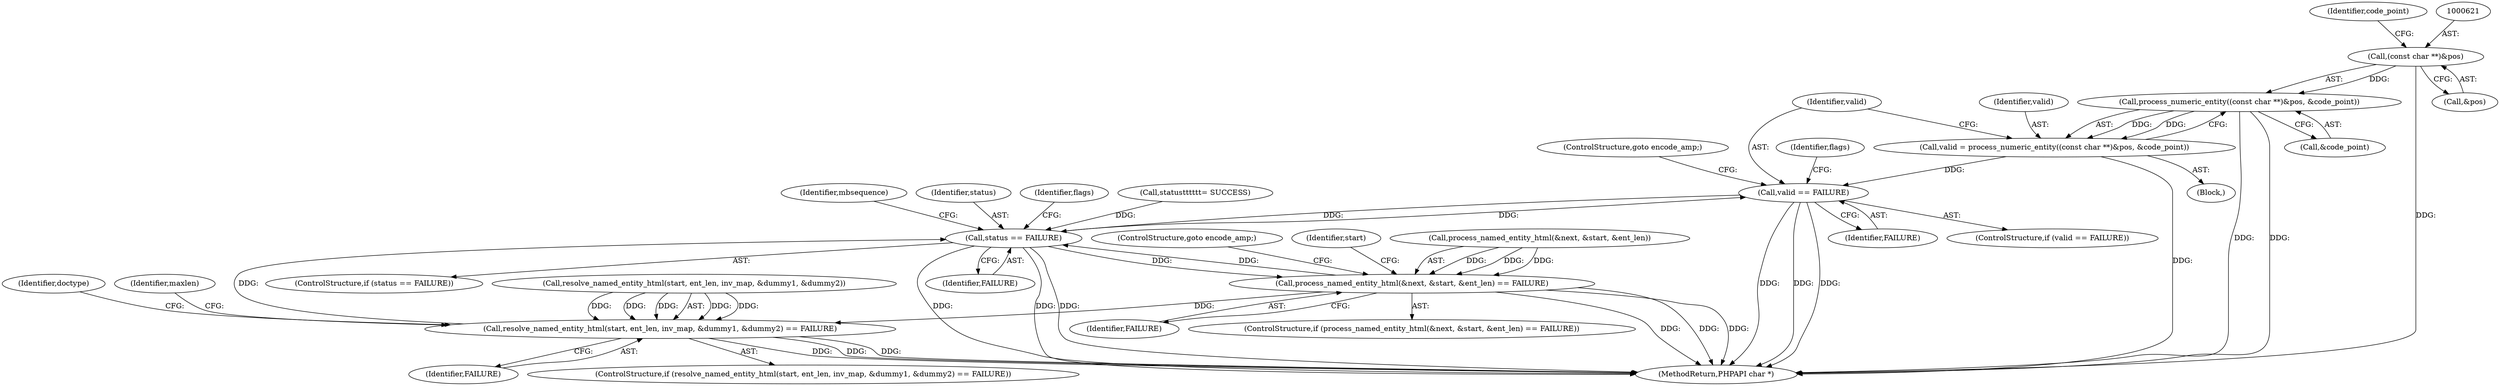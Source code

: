 digraph "0_php-src_0da8b8b801f9276359262f1ef8274c7812d3dfda?w=1_5@pointer" {
"1000620" [label="(Call,(const char **)&pos)"];
"1000619" [label="(Call,process_numeric_entity((const char **)&pos, &code_point))"];
"1000617" [label="(Call,valid = process_numeric_entity((const char **)&pos, &code_point))"];
"1000627" [label="(Call,valid == FAILURE)"];
"1000330" [label="(Call,status == FAILURE)"];
"1000668" [label="(Call,process_named_entity_html(&next, &start, &ent_len) == FAILURE)"];
"1000679" [label="(Call,resolve_named_entity_html(start, ent_len, inv_map, &dummy1, &dummy2) == FAILURE)"];
"1000667" [label="(ControlStructure,if (process_named_entity_html(&next, &start, &ent_len) == FAILURE))"];
"1000677" [label="(ControlStructure,goto encode_amp;)"];
"1000791" [label="(MethodReturn,PHPAPI char *)"];
"1000370" [label="(Identifier,mbsequence)"];
"1000330" [label="(Call,status == FAILURE)"];
"1000633" [label="(Identifier,flags)"];
"1000617" [label="(Call,valid = process_numeric_entity((const char **)&pos, &code_point))"];
"1000681" [label="(Identifier,start)"];
"1000622" [label="(Call,&pos)"];
"1000618" [label="(Identifier,valid)"];
"1000627" [label="(Call,valid == FAILURE)"];
"1000331" [label="(Identifier,status)"];
"1000603" [label="(Block,)"];
"1000629" [label="(Identifier,FAILURE)"];
"1000332" [label="(Identifier,FAILURE)"];
"1000628" [label="(Identifier,valid)"];
"1000680" [label="(Call,resolve_named_entity_html(start, ent_len, inv_map, &dummy1, &dummy2))"];
"1000694" [label="(Identifier,doctype)"];
"1000688" [label="(Identifier,FAILURE)"];
"1000626" [label="(ControlStructure,if (valid == FAILURE))"];
"1000678" [label="(ControlStructure,if (resolve_named_entity_html(start, ent_len, inv_map, &dummy1, &dummy2) == FAILURE))"];
"1000630" [label="(ControlStructure,goto encode_amp;)"];
"1000676" [label="(Identifier,FAILURE)"];
"1000679" [label="(Call,resolve_named_entity_html(start, ent_len, inv_map, &dummy1, &dummy2) == FAILURE)"];
"1000329" [label="(ControlStructure,if (status == FAILURE))"];
"1000619" [label="(Call,process_numeric_entity((const char **)&pos, &code_point))"];
"1000620" [label="(Call,(const char **)&pos)"];
"1000625" [label="(Identifier,code_point)"];
"1000669" [label="(Call,process_named_entity_html(&next, &start, &ent_len))"];
"1000336" [label="(Identifier,flags)"];
"1000668" [label="(Call,process_named_entity_html(&next, &start, &ent_len) == FAILURE)"];
"1000728" [label="(Identifier,maxlen)"];
"1000624" [label="(Call,&code_point)"];
"1000296" [label="(Call,status\t\t\t\t\t\t= SUCCESS)"];
"1000620" -> "1000619"  [label="AST: "];
"1000620" -> "1000622"  [label="CFG: "];
"1000621" -> "1000620"  [label="AST: "];
"1000622" -> "1000620"  [label="AST: "];
"1000625" -> "1000620"  [label="CFG: "];
"1000620" -> "1000791"  [label="DDG: "];
"1000620" -> "1000619"  [label="DDG: "];
"1000619" -> "1000617"  [label="AST: "];
"1000619" -> "1000624"  [label="CFG: "];
"1000624" -> "1000619"  [label="AST: "];
"1000617" -> "1000619"  [label="CFG: "];
"1000619" -> "1000791"  [label="DDG: "];
"1000619" -> "1000791"  [label="DDG: "];
"1000619" -> "1000617"  [label="DDG: "];
"1000619" -> "1000617"  [label="DDG: "];
"1000617" -> "1000603"  [label="AST: "];
"1000618" -> "1000617"  [label="AST: "];
"1000628" -> "1000617"  [label="CFG: "];
"1000617" -> "1000791"  [label="DDG: "];
"1000617" -> "1000627"  [label="DDG: "];
"1000627" -> "1000626"  [label="AST: "];
"1000627" -> "1000629"  [label="CFG: "];
"1000628" -> "1000627"  [label="AST: "];
"1000629" -> "1000627"  [label="AST: "];
"1000630" -> "1000627"  [label="CFG: "];
"1000633" -> "1000627"  [label="CFG: "];
"1000627" -> "1000791"  [label="DDG: "];
"1000627" -> "1000791"  [label="DDG: "];
"1000627" -> "1000791"  [label="DDG: "];
"1000627" -> "1000330"  [label="DDG: "];
"1000330" -> "1000627"  [label="DDG: "];
"1000330" -> "1000329"  [label="AST: "];
"1000330" -> "1000332"  [label="CFG: "];
"1000331" -> "1000330"  [label="AST: "];
"1000332" -> "1000330"  [label="AST: "];
"1000336" -> "1000330"  [label="CFG: "];
"1000370" -> "1000330"  [label="CFG: "];
"1000330" -> "1000791"  [label="DDG: "];
"1000330" -> "1000791"  [label="DDG: "];
"1000330" -> "1000791"  [label="DDG: "];
"1000296" -> "1000330"  [label="DDG: "];
"1000668" -> "1000330"  [label="DDG: "];
"1000679" -> "1000330"  [label="DDG: "];
"1000330" -> "1000668"  [label="DDG: "];
"1000668" -> "1000667"  [label="AST: "];
"1000668" -> "1000676"  [label="CFG: "];
"1000669" -> "1000668"  [label="AST: "];
"1000676" -> "1000668"  [label="AST: "];
"1000677" -> "1000668"  [label="CFG: "];
"1000681" -> "1000668"  [label="CFG: "];
"1000668" -> "1000791"  [label="DDG: "];
"1000668" -> "1000791"  [label="DDG: "];
"1000668" -> "1000791"  [label="DDG: "];
"1000669" -> "1000668"  [label="DDG: "];
"1000669" -> "1000668"  [label="DDG: "];
"1000669" -> "1000668"  [label="DDG: "];
"1000668" -> "1000679"  [label="DDG: "];
"1000679" -> "1000678"  [label="AST: "];
"1000679" -> "1000688"  [label="CFG: "];
"1000680" -> "1000679"  [label="AST: "];
"1000688" -> "1000679"  [label="AST: "];
"1000694" -> "1000679"  [label="CFG: "];
"1000728" -> "1000679"  [label="CFG: "];
"1000679" -> "1000791"  [label="DDG: "];
"1000679" -> "1000791"  [label="DDG: "];
"1000679" -> "1000791"  [label="DDG: "];
"1000680" -> "1000679"  [label="DDG: "];
"1000680" -> "1000679"  [label="DDG: "];
"1000680" -> "1000679"  [label="DDG: "];
"1000680" -> "1000679"  [label="DDG: "];
"1000680" -> "1000679"  [label="DDG: "];
}
